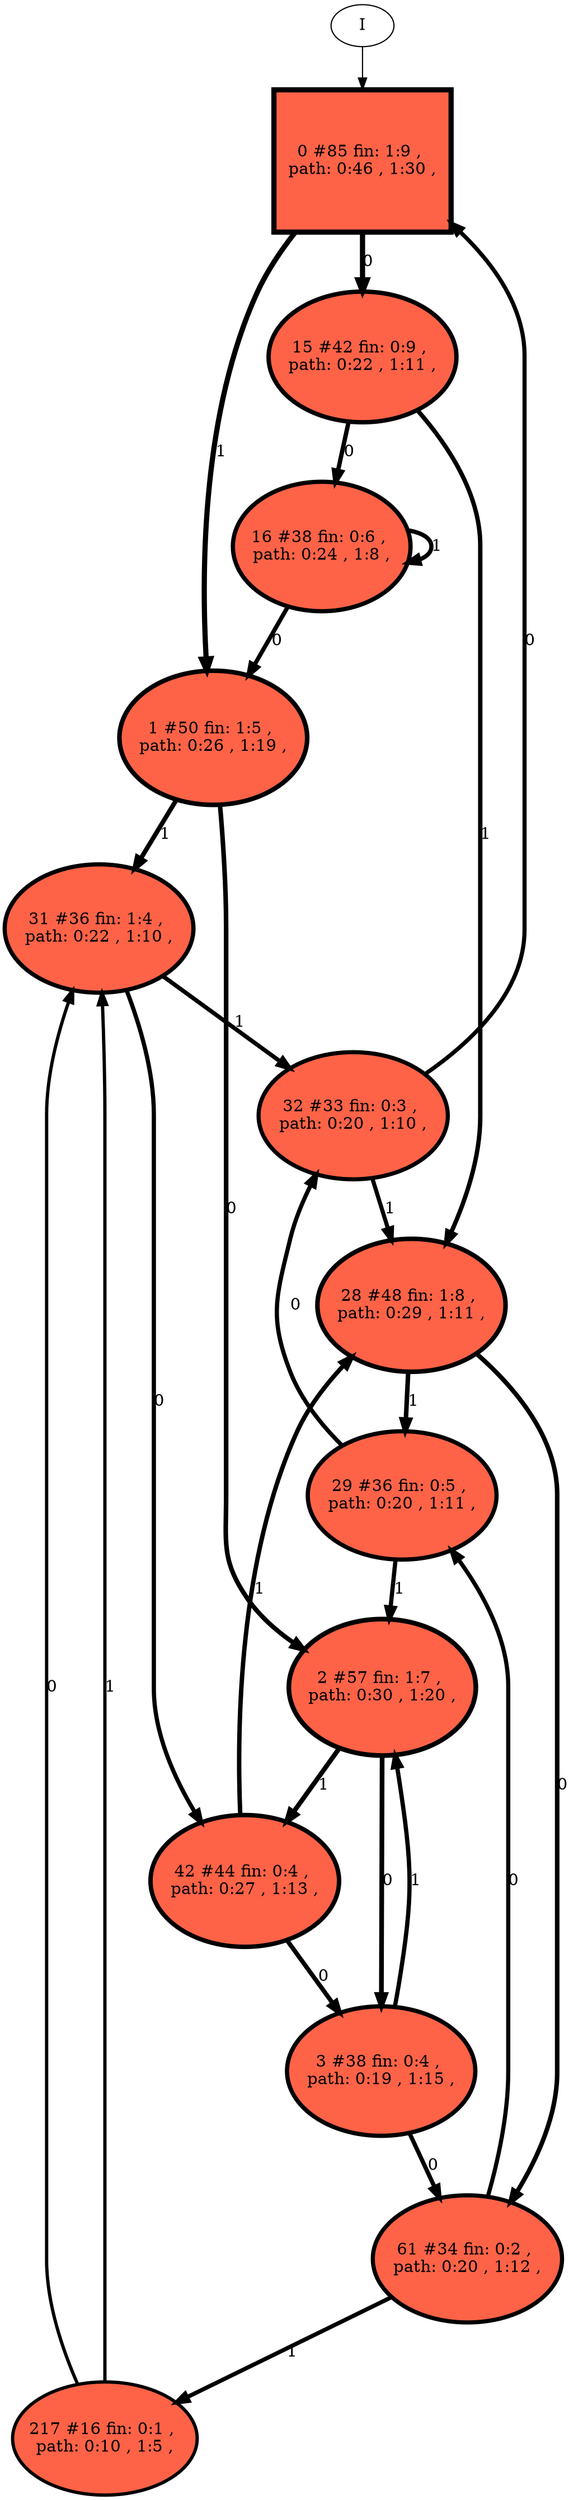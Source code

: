 // produced with flexfringe // 
digraph DFA {
	0 [label="root" shape=box];
		I -> 0;
	0 [ label="0 #85 fin: 1:9 , 
 path: 0:46 , 1:30 , " , style=filled, fillcolor="tomato", width=1.69641, height=1.69641, penwidth=4.45435];
		0 -> 1 [label="1 " , penwidth=4.45435 ];
		0 -> 15 [label="0 " , penwidth=4.45435 ];
	1 [ label="1 #50 fin: 1:5 , 
 path: 0:26 , 1:19 , " , style=filled, fillcolor="tomato", width=1.59571, height=1.59571, penwidth=3.93183];
		1 -> 31 [label="1 " , penwidth=3.93183 ];
		1 -> 2 [label="0 " , penwidth=3.93183 ];
	15 [ label="15 #42 fin: 0:9 , 
 path: 0:22 , 1:11 , " , style=filled, fillcolor="tomato", width=1.5605, height=1.5605, penwidth=3.7612];
		15 -> 28 [label="1 " , penwidth=3.7612 ];
		15 -> 16 [label="0 " , penwidth=3.7612 ];
	31 [ label="31 #36 fin: 1:4 , 
 path: 0:22 , 1:10 , " , style=filled, fillcolor="tomato", width=1.52843, height=1.52843, penwidth=3.61092];
		31 -> 32 [label="1 " , penwidth=3.61092 ];
		31 -> 42 [label="0 " , penwidth=3.61092 ];
	2 [ label="2 #57 fin: 1:7 , 
 path: 0:30 , 1:20 , " , style=filled, fillcolor="tomato", width=1.62145, height=1.62145, penwidth=4.06044];
		2 -> 42 [label="1 " , penwidth=4.06044 ];
		2 -> 3 [label="0 " , penwidth=4.06044 ];
	28 [ label="28 #48 fin: 1:8 , 
 path: 0:29 , 1:11 , " , style=filled, fillcolor="tomato", width=1.58756, height=1.58756, penwidth=3.89182];
		28 -> 29 [label="1 " , penwidth=3.89182 ];
		28 -> 61 [label="0 " , penwidth=3.89182 ];
	16 [ label="16 #38 fin: 0:6 , 
 path: 0:24 , 1:8 , " , style=filled, fillcolor="tomato", width=1.53978, height=1.53978, penwidth=3.66356];
		16 -> 16 [label="1 " , penwidth=3.66356 ];
		16 -> 1 [label="0 " , penwidth=3.66356 ];
	32 [ label="32 #33 fin: 0:3 , 
 path: 0:20 , 1:10 , " , style=filled, fillcolor="tomato", width=1.50992, height=1.50992, penwidth=3.52636];
		32 -> 28 [label="1 " , penwidth=3.52636 ];
		32 -> 0 [label="0 " , penwidth=3.52636 ];
	42 [ label="42 #44 fin: 0:4 , 
 path: 0:27 , 1:13 , " , style=filled, fillcolor="tomato", width=1.57, height=1.57, penwidth=3.80666];
		42 -> 28 [label="1 " , penwidth=3.80666 ];
		42 -> 3 [label="0 " , penwidth=3.80666 ];
	3 [ label="3 #38 fin: 0:4 , 
 path: 0:19 , 1:15 , " , style=filled, fillcolor="tomato", width=1.53978, height=1.53978, penwidth=3.66356];
		3 -> 2 [label="1 " , penwidth=3.66356 ];
		3 -> 61 [label="0 " , penwidth=3.66356 ];
	29 [ label="29 #36 fin: 0:5 , 
 path: 0:20 , 1:11 , " , style=filled, fillcolor="tomato", width=1.52843, height=1.52843, penwidth=3.61092];
		29 -> 2 [label="1 " , penwidth=3.61092 ];
		29 -> 32 [label="0 " , penwidth=3.61092 ];
	61 [ label="61 #34 fin: 0:2 , 
 path: 0:20 , 1:12 , " , style=filled, fillcolor="tomato", width=1.5163, height=1.5163, penwidth=3.55535];
		61 -> 217 [label="1 " , penwidth=3.55535 ];
		61 -> 29 [label="0 " , penwidth=3.55535 ];
	217 [ label="217 #16 fin: 0:1 , 
 path: 0:10 , 1:5 , " , style=filled, fillcolor="tomato", width=1.3437, height=1.3437, penwidth=2.83321];
		217 -> 31 [label="1 " , penwidth=2.83321 ];
		217 -> 31 [label="0 " , penwidth=2.83321 ];
}
